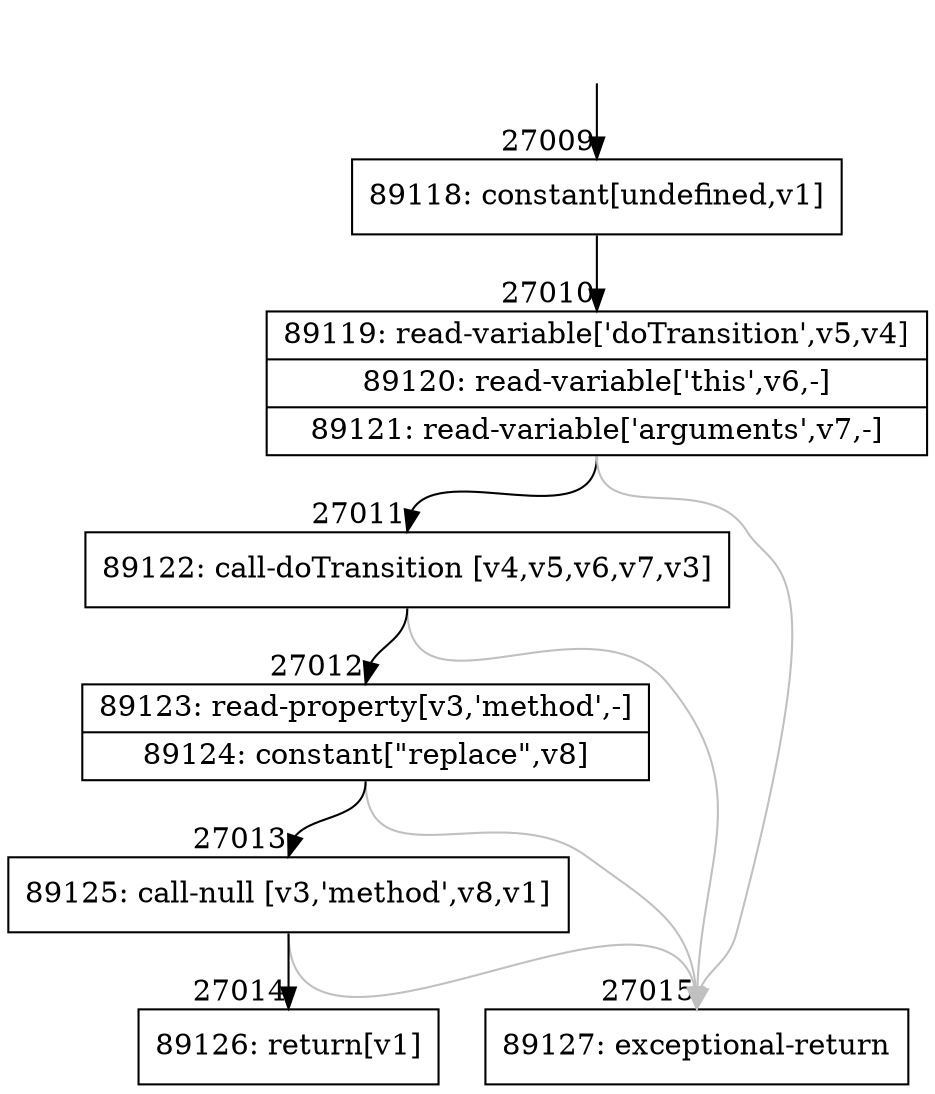 digraph {
rankdir="TD"
BB_entry2369[shape=none,label=""];
BB_entry2369 -> BB27009 [tailport=s, headport=n, headlabel="    27009"]
BB27009 [shape=record label="{89118: constant[undefined,v1]}" ] 
BB27009 -> BB27010 [tailport=s, headport=n, headlabel="      27010"]
BB27010 [shape=record label="{89119: read-variable['doTransition',v5,v4]|89120: read-variable['this',v6,-]|89121: read-variable['arguments',v7,-]}" ] 
BB27010 -> BB27011 [tailport=s, headport=n, headlabel="      27011"]
BB27010 -> BB27015 [tailport=s, headport=n, color=gray, headlabel="      27015"]
BB27011 [shape=record label="{89122: call-doTransition [v4,v5,v6,v7,v3]}" ] 
BB27011 -> BB27012 [tailport=s, headport=n, headlabel="      27012"]
BB27011 -> BB27015 [tailport=s, headport=n, color=gray]
BB27012 [shape=record label="{89123: read-property[v3,'method',-]|89124: constant[\"replace\",v8]}" ] 
BB27012 -> BB27013 [tailport=s, headport=n, headlabel="      27013"]
BB27012 -> BB27015 [tailport=s, headport=n, color=gray]
BB27013 [shape=record label="{89125: call-null [v3,'method',v8,v1]}" ] 
BB27013 -> BB27014 [tailport=s, headport=n, headlabel="      27014"]
BB27013 -> BB27015 [tailport=s, headport=n, color=gray]
BB27014 [shape=record label="{89126: return[v1]}" ] 
BB27015 [shape=record label="{89127: exceptional-return}" ] 
//#$~ 48729
}
